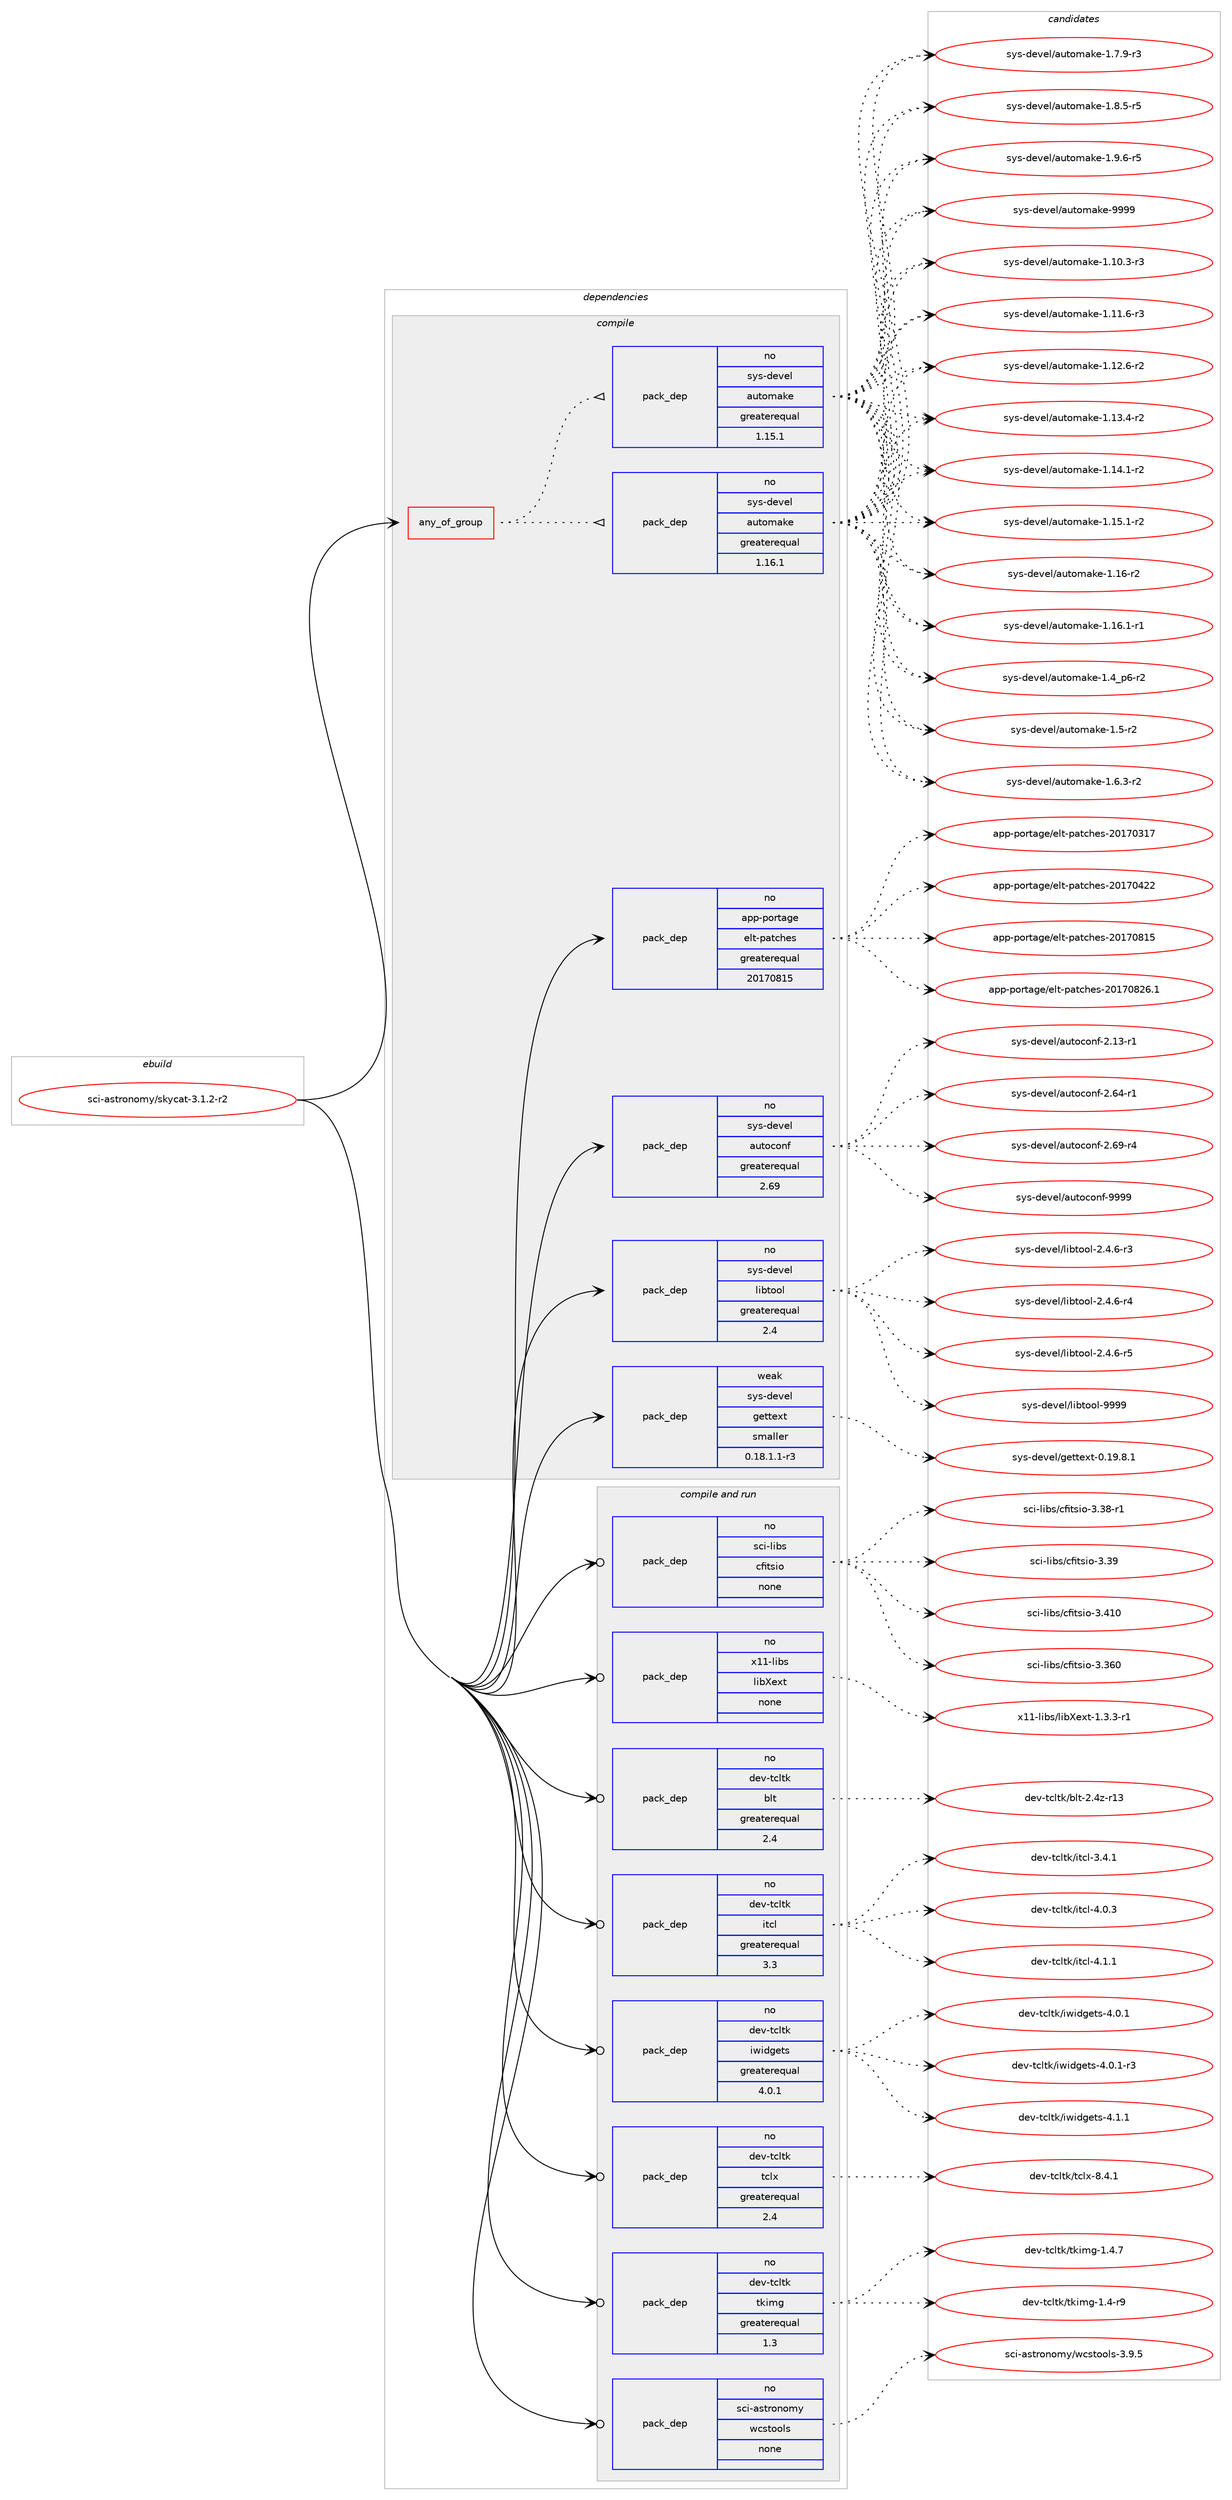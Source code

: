 digraph prolog {

# *************
# Graph options
# *************

newrank=true;
concentrate=true;
compound=true;
graph [rankdir=LR,fontname=Helvetica,fontsize=10,ranksep=1.5];#, ranksep=2.5, nodesep=0.2];
edge  [arrowhead=vee];
node  [fontname=Helvetica,fontsize=10];

# **********
# The ebuild
# **********

subgraph cluster_leftcol {
color=gray;
rank=same;
label=<<i>ebuild</i>>;
id [label="sci-astronomy/skycat-3.1.2-r2", color=red, width=4, href="../sci-astronomy/skycat-3.1.2-r2.svg"];
}

# ****************
# The dependencies
# ****************

subgraph cluster_midcol {
color=gray;
label=<<i>dependencies</i>>;
subgraph cluster_compile {
fillcolor="#eeeeee";
style=filled;
label=<<i>compile</i>>;
subgraph any26708 {
dependency1685482 [label=<<TABLE BORDER="0" CELLBORDER="1" CELLSPACING="0" CELLPADDING="4"><TR><TD CELLPADDING="10">any_of_group</TD></TR></TABLE>>, shape=none, color=red];subgraph pack1205978 {
dependency1685483 [label=<<TABLE BORDER="0" CELLBORDER="1" CELLSPACING="0" CELLPADDING="4" WIDTH="220"><TR><TD ROWSPAN="6" CELLPADDING="30">pack_dep</TD></TR><TR><TD WIDTH="110">no</TD></TR><TR><TD>sys-devel</TD></TR><TR><TD>automake</TD></TR><TR><TD>greaterequal</TD></TR><TR><TD>1.16.1</TD></TR></TABLE>>, shape=none, color=blue];
}
dependency1685482:e -> dependency1685483:w [weight=20,style="dotted",arrowhead="oinv"];
subgraph pack1205979 {
dependency1685484 [label=<<TABLE BORDER="0" CELLBORDER="1" CELLSPACING="0" CELLPADDING="4" WIDTH="220"><TR><TD ROWSPAN="6" CELLPADDING="30">pack_dep</TD></TR><TR><TD WIDTH="110">no</TD></TR><TR><TD>sys-devel</TD></TR><TR><TD>automake</TD></TR><TR><TD>greaterequal</TD></TR><TR><TD>1.15.1</TD></TR></TABLE>>, shape=none, color=blue];
}
dependency1685482:e -> dependency1685484:w [weight=20,style="dotted",arrowhead="oinv"];
}
id:e -> dependency1685482:w [weight=20,style="solid",arrowhead="vee"];
subgraph pack1205980 {
dependency1685485 [label=<<TABLE BORDER="0" CELLBORDER="1" CELLSPACING="0" CELLPADDING="4" WIDTH="220"><TR><TD ROWSPAN="6" CELLPADDING="30">pack_dep</TD></TR><TR><TD WIDTH="110">no</TD></TR><TR><TD>app-portage</TD></TR><TR><TD>elt-patches</TD></TR><TR><TD>greaterequal</TD></TR><TR><TD>20170815</TD></TR></TABLE>>, shape=none, color=blue];
}
id:e -> dependency1685485:w [weight=20,style="solid",arrowhead="vee"];
subgraph pack1205981 {
dependency1685486 [label=<<TABLE BORDER="0" CELLBORDER="1" CELLSPACING="0" CELLPADDING="4" WIDTH="220"><TR><TD ROWSPAN="6" CELLPADDING="30">pack_dep</TD></TR><TR><TD WIDTH="110">no</TD></TR><TR><TD>sys-devel</TD></TR><TR><TD>autoconf</TD></TR><TR><TD>greaterequal</TD></TR><TR><TD>2.69</TD></TR></TABLE>>, shape=none, color=blue];
}
id:e -> dependency1685486:w [weight=20,style="solid",arrowhead="vee"];
subgraph pack1205982 {
dependency1685487 [label=<<TABLE BORDER="0" CELLBORDER="1" CELLSPACING="0" CELLPADDING="4" WIDTH="220"><TR><TD ROWSPAN="6" CELLPADDING="30">pack_dep</TD></TR><TR><TD WIDTH="110">no</TD></TR><TR><TD>sys-devel</TD></TR><TR><TD>libtool</TD></TR><TR><TD>greaterequal</TD></TR><TR><TD>2.4</TD></TR></TABLE>>, shape=none, color=blue];
}
id:e -> dependency1685487:w [weight=20,style="solid",arrowhead="vee"];
subgraph pack1205983 {
dependency1685488 [label=<<TABLE BORDER="0" CELLBORDER="1" CELLSPACING="0" CELLPADDING="4" WIDTH="220"><TR><TD ROWSPAN="6" CELLPADDING="30">pack_dep</TD></TR><TR><TD WIDTH="110">weak</TD></TR><TR><TD>sys-devel</TD></TR><TR><TD>gettext</TD></TR><TR><TD>smaller</TD></TR><TR><TD>0.18.1.1-r3</TD></TR></TABLE>>, shape=none, color=blue];
}
id:e -> dependency1685488:w [weight=20,style="solid",arrowhead="vee"];
}
subgraph cluster_compileandrun {
fillcolor="#eeeeee";
style=filled;
label=<<i>compile and run</i>>;
subgraph pack1205984 {
dependency1685489 [label=<<TABLE BORDER="0" CELLBORDER="1" CELLSPACING="0" CELLPADDING="4" WIDTH="220"><TR><TD ROWSPAN="6" CELLPADDING="30">pack_dep</TD></TR><TR><TD WIDTH="110">no</TD></TR><TR><TD>dev-tcltk</TD></TR><TR><TD>blt</TD></TR><TR><TD>greaterequal</TD></TR><TR><TD>2.4</TD></TR></TABLE>>, shape=none, color=blue];
}
id:e -> dependency1685489:w [weight=20,style="solid",arrowhead="odotvee"];
subgraph pack1205985 {
dependency1685490 [label=<<TABLE BORDER="0" CELLBORDER="1" CELLSPACING="0" CELLPADDING="4" WIDTH="220"><TR><TD ROWSPAN="6" CELLPADDING="30">pack_dep</TD></TR><TR><TD WIDTH="110">no</TD></TR><TR><TD>dev-tcltk</TD></TR><TR><TD>itcl</TD></TR><TR><TD>greaterequal</TD></TR><TR><TD>3.3</TD></TR></TABLE>>, shape=none, color=blue];
}
id:e -> dependency1685490:w [weight=20,style="solid",arrowhead="odotvee"];
subgraph pack1205986 {
dependency1685491 [label=<<TABLE BORDER="0" CELLBORDER="1" CELLSPACING="0" CELLPADDING="4" WIDTH="220"><TR><TD ROWSPAN="6" CELLPADDING="30">pack_dep</TD></TR><TR><TD WIDTH="110">no</TD></TR><TR><TD>dev-tcltk</TD></TR><TR><TD>iwidgets</TD></TR><TR><TD>greaterequal</TD></TR><TR><TD>4.0.1</TD></TR></TABLE>>, shape=none, color=blue];
}
id:e -> dependency1685491:w [weight=20,style="solid",arrowhead="odotvee"];
subgraph pack1205987 {
dependency1685492 [label=<<TABLE BORDER="0" CELLBORDER="1" CELLSPACING="0" CELLPADDING="4" WIDTH="220"><TR><TD ROWSPAN="6" CELLPADDING="30">pack_dep</TD></TR><TR><TD WIDTH="110">no</TD></TR><TR><TD>dev-tcltk</TD></TR><TR><TD>tclx</TD></TR><TR><TD>greaterequal</TD></TR><TR><TD>2.4</TD></TR></TABLE>>, shape=none, color=blue];
}
id:e -> dependency1685492:w [weight=20,style="solid",arrowhead="odotvee"];
subgraph pack1205988 {
dependency1685493 [label=<<TABLE BORDER="0" CELLBORDER="1" CELLSPACING="0" CELLPADDING="4" WIDTH="220"><TR><TD ROWSPAN="6" CELLPADDING="30">pack_dep</TD></TR><TR><TD WIDTH="110">no</TD></TR><TR><TD>dev-tcltk</TD></TR><TR><TD>tkimg</TD></TR><TR><TD>greaterequal</TD></TR><TR><TD>1.3</TD></TR></TABLE>>, shape=none, color=blue];
}
id:e -> dependency1685493:w [weight=20,style="solid",arrowhead="odotvee"];
subgraph pack1205989 {
dependency1685494 [label=<<TABLE BORDER="0" CELLBORDER="1" CELLSPACING="0" CELLPADDING="4" WIDTH="220"><TR><TD ROWSPAN="6" CELLPADDING="30">pack_dep</TD></TR><TR><TD WIDTH="110">no</TD></TR><TR><TD>sci-astronomy</TD></TR><TR><TD>wcstools</TD></TR><TR><TD>none</TD></TR><TR><TD></TD></TR></TABLE>>, shape=none, color=blue];
}
id:e -> dependency1685494:w [weight=20,style="solid",arrowhead="odotvee"];
subgraph pack1205990 {
dependency1685495 [label=<<TABLE BORDER="0" CELLBORDER="1" CELLSPACING="0" CELLPADDING="4" WIDTH="220"><TR><TD ROWSPAN="6" CELLPADDING="30">pack_dep</TD></TR><TR><TD WIDTH="110">no</TD></TR><TR><TD>sci-libs</TD></TR><TR><TD>cfitsio</TD></TR><TR><TD>none</TD></TR><TR><TD></TD></TR></TABLE>>, shape=none, color=blue];
}
id:e -> dependency1685495:w [weight=20,style="solid",arrowhead="odotvee"];
subgraph pack1205991 {
dependency1685496 [label=<<TABLE BORDER="0" CELLBORDER="1" CELLSPACING="0" CELLPADDING="4" WIDTH="220"><TR><TD ROWSPAN="6" CELLPADDING="30">pack_dep</TD></TR><TR><TD WIDTH="110">no</TD></TR><TR><TD>x11-libs</TD></TR><TR><TD>libXext</TD></TR><TR><TD>none</TD></TR><TR><TD></TD></TR></TABLE>>, shape=none, color=blue];
}
id:e -> dependency1685496:w [weight=20,style="solid",arrowhead="odotvee"];
}
subgraph cluster_run {
fillcolor="#eeeeee";
style=filled;
label=<<i>run</i>>;
}
}

# **************
# The candidates
# **************

subgraph cluster_choices {
rank=same;
color=gray;
label=<<i>candidates</i>>;

subgraph choice1205978 {
color=black;
nodesep=1;
choice11512111545100101118101108479711711611110997107101454946494846514511451 [label="sys-devel/automake-1.10.3-r3", color=red, width=4,href="../sys-devel/automake-1.10.3-r3.svg"];
choice11512111545100101118101108479711711611110997107101454946494946544511451 [label="sys-devel/automake-1.11.6-r3", color=red, width=4,href="../sys-devel/automake-1.11.6-r3.svg"];
choice11512111545100101118101108479711711611110997107101454946495046544511450 [label="sys-devel/automake-1.12.6-r2", color=red, width=4,href="../sys-devel/automake-1.12.6-r2.svg"];
choice11512111545100101118101108479711711611110997107101454946495146524511450 [label="sys-devel/automake-1.13.4-r2", color=red, width=4,href="../sys-devel/automake-1.13.4-r2.svg"];
choice11512111545100101118101108479711711611110997107101454946495246494511450 [label="sys-devel/automake-1.14.1-r2", color=red, width=4,href="../sys-devel/automake-1.14.1-r2.svg"];
choice11512111545100101118101108479711711611110997107101454946495346494511450 [label="sys-devel/automake-1.15.1-r2", color=red, width=4,href="../sys-devel/automake-1.15.1-r2.svg"];
choice1151211154510010111810110847971171161111099710710145494649544511450 [label="sys-devel/automake-1.16-r2", color=red, width=4,href="../sys-devel/automake-1.16-r2.svg"];
choice11512111545100101118101108479711711611110997107101454946495446494511449 [label="sys-devel/automake-1.16.1-r1", color=red, width=4,href="../sys-devel/automake-1.16.1-r1.svg"];
choice115121115451001011181011084797117116111109971071014549465295112544511450 [label="sys-devel/automake-1.4_p6-r2", color=red, width=4,href="../sys-devel/automake-1.4_p6-r2.svg"];
choice11512111545100101118101108479711711611110997107101454946534511450 [label="sys-devel/automake-1.5-r2", color=red, width=4,href="../sys-devel/automake-1.5-r2.svg"];
choice115121115451001011181011084797117116111109971071014549465446514511450 [label="sys-devel/automake-1.6.3-r2", color=red, width=4,href="../sys-devel/automake-1.6.3-r2.svg"];
choice115121115451001011181011084797117116111109971071014549465546574511451 [label="sys-devel/automake-1.7.9-r3", color=red, width=4,href="../sys-devel/automake-1.7.9-r3.svg"];
choice115121115451001011181011084797117116111109971071014549465646534511453 [label="sys-devel/automake-1.8.5-r5", color=red, width=4,href="../sys-devel/automake-1.8.5-r5.svg"];
choice115121115451001011181011084797117116111109971071014549465746544511453 [label="sys-devel/automake-1.9.6-r5", color=red, width=4,href="../sys-devel/automake-1.9.6-r5.svg"];
choice115121115451001011181011084797117116111109971071014557575757 [label="sys-devel/automake-9999", color=red, width=4,href="../sys-devel/automake-9999.svg"];
dependency1685483:e -> choice11512111545100101118101108479711711611110997107101454946494846514511451:w [style=dotted,weight="100"];
dependency1685483:e -> choice11512111545100101118101108479711711611110997107101454946494946544511451:w [style=dotted,weight="100"];
dependency1685483:e -> choice11512111545100101118101108479711711611110997107101454946495046544511450:w [style=dotted,weight="100"];
dependency1685483:e -> choice11512111545100101118101108479711711611110997107101454946495146524511450:w [style=dotted,weight="100"];
dependency1685483:e -> choice11512111545100101118101108479711711611110997107101454946495246494511450:w [style=dotted,weight="100"];
dependency1685483:e -> choice11512111545100101118101108479711711611110997107101454946495346494511450:w [style=dotted,weight="100"];
dependency1685483:e -> choice1151211154510010111810110847971171161111099710710145494649544511450:w [style=dotted,weight="100"];
dependency1685483:e -> choice11512111545100101118101108479711711611110997107101454946495446494511449:w [style=dotted,weight="100"];
dependency1685483:e -> choice115121115451001011181011084797117116111109971071014549465295112544511450:w [style=dotted,weight="100"];
dependency1685483:e -> choice11512111545100101118101108479711711611110997107101454946534511450:w [style=dotted,weight="100"];
dependency1685483:e -> choice115121115451001011181011084797117116111109971071014549465446514511450:w [style=dotted,weight="100"];
dependency1685483:e -> choice115121115451001011181011084797117116111109971071014549465546574511451:w [style=dotted,weight="100"];
dependency1685483:e -> choice115121115451001011181011084797117116111109971071014549465646534511453:w [style=dotted,weight="100"];
dependency1685483:e -> choice115121115451001011181011084797117116111109971071014549465746544511453:w [style=dotted,weight="100"];
dependency1685483:e -> choice115121115451001011181011084797117116111109971071014557575757:w [style=dotted,weight="100"];
}
subgraph choice1205979 {
color=black;
nodesep=1;
choice11512111545100101118101108479711711611110997107101454946494846514511451 [label="sys-devel/automake-1.10.3-r3", color=red, width=4,href="../sys-devel/automake-1.10.3-r3.svg"];
choice11512111545100101118101108479711711611110997107101454946494946544511451 [label="sys-devel/automake-1.11.6-r3", color=red, width=4,href="../sys-devel/automake-1.11.6-r3.svg"];
choice11512111545100101118101108479711711611110997107101454946495046544511450 [label="sys-devel/automake-1.12.6-r2", color=red, width=4,href="../sys-devel/automake-1.12.6-r2.svg"];
choice11512111545100101118101108479711711611110997107101454946495146524511450 [label="sys-devel/automake-1.13.4-r2", color=red, width=4,href="../sys-devel/automake-1.13.4-r2.svg"];
choice11512111545100101118101108479711711611110997107101454946495246494511450 [label="sys-devel/automake-1.14.1-r2", color=red, width=4,href="../sys-devel/automake-1.14.1-r2.svg"];
choice11512111545100101118101108479711711611110997107101454946495346494511450 [label="sys-devel/automake-1.15.1-r2", color=red, width=4,href="../sys-devel/automake-1.15.1-r2.svg"];
choice1151211154510010111810110847971171161111099710710145494649544511450 [label="sys-devel/automake-1.16-r2", color=red, width=4,href="../sys-devel/automake-1.16-r2.svg"];
choice11512111545100101118101108479711711611110997107101454946495446494511449 [label="sys-devel/automake-1.16.1-r1", color=red, width=4,href="../sys-devel/automake-1.16.1-r1.svg"];
choice115121115451001011181011084797117116111109971071014549465295112544511450 [label="sys-devel/automake-1.4_p6-r2", color=red, width=4,href="../sys-devel/automake-1.4_p6-r2.svg"];
choice11512111545100101118101108479711711611110997107101454946534511450 [label="sys-devel/automake-1.5-r2", color=red, width=4,href="../sys-devel/automake-1.5-r2.svg"];
choice115121115451001011181011084797117116111109971071014549465446514511450 [label="sys-devel/automake-1.6.3-r2", color=red, width=4,href="../sys-devel/automake-1.6.3-r2.svg"];
choice115121115451001011181011084797117116111109971071014549465546574511451 [label="sys-devel/automake-1.7.9-r3", color=red, width=4,href="../sys-devel/automake-1.7.9-r3.svg"];
choice115121115451001011181011084797117116111109971071014549465646534511453 [label="sys-devel/automake-1.8.5-r5", color=red, width=4,href="../sys-devel/automake-1.8.5-r5.svg"];
choice115121115451001011181011084797117116111109971071014549465746544511453 [label="sys-devel/automake-1.9.6-r5", color=red, width=4,href="../sys-devel/automake-1.9.6-r5.svg"];
choice115121115451001011181011084797117116111109971071014557575757 [label="sys-devel/automake-9999", color=red, width=4,href="../sys-devel/automake-9999.svg"];
dependency1685484:e -> choice11512111545100101118101108479711711611110997107101454946494846514511451:w [style=dotted,weight="100"];
dependency1685484:e -> choice11512111545100101118101108479711711611110997107101454946494946544511451:w [style=dotted,weight="100"];
dependency1685484:e -> choice11512111545100101118101108479711711611110997107101454946495046544511450:w [style=dotted,weight="100"];
dependency1685484:e -> choice11512111545100101118101108479711711611110997107101454946495146524511450:w [style=dotted,weight="100"];
dependency1685484:e -> choice11512111545100101118101108479711711611110997107101454946495246494511450:w [style=dotted,weight="100"];
dependency1685484:e -> choice11512111545100101118101108479711711611110997107101454946495346494511450:w [style=dotted,weight="100"];
dependency1685484:e -> choice1151211154510010111810110847971171161111099710710145494649544511450:w [style=dotted,weight="100"];
dependency1685484:e -> choice11512111545100101118101108479711711611110997107101454946495446494511449:w [style=dotted,weight="100"];
dependency1685484:e -> choice115121115451001011181011084797117116111109971071014549465295112544511450:w [style=dotted,weight="100"];
dependency1685484:e -> choice11512111545100101118101108479711711611110997107101454946534511450:w [style=dotted,weight="100"];
dependency1685484:e -> choice115121115451001011181011084797117116111109971071014549465446514511450:w [style=dotted,weight="100"];
dependency1685484:e -> choice115121115451001011181011084797117116111109971071014549465546574511451:w [style=dotted,weight="100"];
dependency1685484:e -> choice115121115451001011181011084797117116111109971071014549465646534511453:w [style=dotted,weight="100"];
dependency1685484:e -> choice115121115451001011181011084797117116111109971071014549465746544511453:w [style=dotted,weight="100"];
dependency1685484:e -> choice115121115451001011181011084797117116111109971071014557575757:w [style=dotted,weight="100"];
}
subgraph choice1205980 {
color=black;
nodesep=1;
choice97112112451121111141169710310147101108116451129711699104101115455048495548514955 [label="app-portage/elt-patches-20170317", color=red, width=4,href="../app-portage/elt-patches-20170317.svg"];
choice97112112451121111141169710310147101108116451129711699104101115455048495548525050 [label="app-portage/elt-patches-20170422", color=red, width=4,href="../app-portage/elt-patches-20170422.svg"];
choice97112112451121111141169710310147101108116451129711699104101115455048495548564953 [label="app-portage/elt-patches-20170815", color=red, width=4,href="../app-portage/elt-patches-20170815.svg"];
choice971121124511211111411697103101471011081164511297116991041011154550484955485650544649 [label="app-portage/elt-patches-20170826.1", color=red, width=4,href="../app-portage/elt-patches-20170826.1.svg"];
dependency1685485:e -> choice97112112451121111141169710310147101108116451129711699104101115455048495548514955:w [style=dotted,weight="100"];
dependency1685485:e -> choice97112112451121111141169710310147101108116451129711699104101115455048495548525050:w [style=dotted,weight="100"];
dependency1685485:e -> choice97112112451121111141169710310147101108116451129711699104101115455048495548564953:w [style=dotted,weight="100"];
dependency1685485:e -> choice971121124511211111411697103101471011081164511297116991041011154550484955485650544649:w [style=dotted,weight="100"];
}
subgraph choice1205981 {
color=black;
nodesep=1;
choice1151211154510010111810110847971171161119911111010245504649514511449 [label="sys-devel/autoconf-2.13-r1", color=red, width=4,href="../sys-devel/autoconf-2.13-r1.svg"];
choice1151211154510010111810110847971171161119911111010245504654524511449 [label="sys-devel/autoconf-2.64-r1", color=red, width=4,href="../sys-devel/autoconf-2.64-r1.svg"];
choice1151211154510010111810110847971171161119911111010245504654574511452 [label="sys-devel/autoconf-2.69-r4", color=red, width=4,href="../sys-devel/autoconf-2.69-r4.svg"];
choice115121115451001011181011084797117116111991111101024557575757 [label="sys-devel/autoconf-9999", color=red, width=4,href="../sys-devel/autoconf-9999.svg"];
dependency1685486:e -> choice1151211154510010111810110847971171161119911111010245504649514511449:w [style=dotted,weight="100"];
dependency1685486:e -> choice1151211154510010111810110847971171161119911111010245504654524511449:w [style=dotted,weight="100"];
dependency1685486:e -> choice1151211154510010111810110847971171161119911111010245504654574511452:w [style=dotted,weight="100"];
dependency1685486:e -> choice115121115451001011181011084797117116111991111101024557575757:w [style=dotted,weight="100"];
}
subgraph choice1205982 {
color=black;
nodesep=1;
choice1151211154510010111810110847108105981161111111084550465246544511451 [label="sys-devel/libtool-2.4.6-r3", color=red, width=4,href="../sys-devel/libtool-2.4.6-r3.svg"];
choice1151211154510010111810110847108105981161111111084550465246544511452 [label="sys-devel/libtool-2.4.6-r4", color=red, width=4,href="../sys-devel/libtool-2.4.6-r4.svg"];
choice1151211154510010111810110847108105981161111111084550465246544511453 [label="sys-devel/libtool-2.4.6-r5", color=red, width=4,href="../sys-devel/libtool-2.4.6-r5.svg"];
choice1151211154510010111810110847108105981161111111084557575757 [label="sys-devel/libtool-9999", color=red, width=4,href="../sys-devel/libtool-9999.svg"];
dependency1685487:e -> choice1151211154510010111810110847108105981161111111084550465246544511451:w [style=dotted,weight="100"];
dependency1685487:e -> choice1151211154510010111810110847108105981161111111084550465246544511452:w [style=dotted,weight="100"];
dependency1685487:e -> choice1151211154510010111810110847108105981161111111084550465246544511453:w [style=dotted,weight="100"];
dependency1685487:e -> choice1151211154510010111810110847108105981161111111084557575757:w [style=dotted,weight="100"];
}
subgraph choice1205983 {
color=black;
nodesep=1;
choice1151211154510010111810110847103101116116101120116454846495746564649 [label="sys-devel/gettext-0.19.8.1", color=red, width=4,href="../sys-devel/gettext-0.19.8.1.svg"];
dependency1685488:e -> choice1151211154510010111810110847103101116116101120116454846495746564649:w [style=dotted,weight="100"];
}
subgraph choice1205984 {
color=black;
nodesep=1;
choice1001011184511699108116107479810811645504652122451144951 [label="dev-tcltk/blt-2.4z-r13", color=red, width=4,href="../dev-tcltk/blt-2.4z-r13.svg"];
dependency1685489:e -> choice1001011184511699108116107479810811645504652122451144951:w [style=dotted,weight="100"];
}
subgraph choice1205985 {
color=black;
nodesep=1;
choice10010111845116991081161074710511699108455146524649 [label="dev-tcltk/itcl-3.4.1", color=red, width=4,href="../dev-tcltk/itcl-3.4.1.svg"];
choice10010111845116991081161074710511699108455246484651 [label="dev-tcltk/itcl-4.0.3", color=red, width=4,href="../dev-tcltk/itcl-4.0.3.svg"];
choice10010111845116991081161074710511699108455246494649 [label="dev-tcltk/itcl-4.1.1", color=red, width=4,href="../dev-tcltk/itcl-4.1.1.svg"];
dependency1685490:e -> choice10010111845116991081161074710511699108455146524649:w [style=dotted,weight="100"];
dependency1685490:e -> choice10010111845116991081161074710511699108455246484651:w [style=dotted,weight="100"];
dependency1685490:e -> choice10010111845116991081161074710511699108455246494649:w [style=dotted,weight="100"];
}
subgraph choice1205986 {
color=black;
nodesep=1;
choice100101118451169910811610747105119105100103101116115455246484649 [label="dev-tcltk/iwidgets-4.0.1", color=red, width=4,href="../dev-tcltk/iwidgets-4.0.1.svg"];
choice1001011184511699108116107471051191051001031011161154552464846494511451 [label="dev-tcltk/iwidgets-4.0.1-r3", color=red, width=4,href="../dev-tcltk/iwidgets-4.0.1-r3.svg"];
choice100101118451169910811610747105119105100103101116115455246494649 [label="dev-tcltk/iwidgets-4.1.1", color=red, width=4,href="../dev-tcltk/iwidgets-4.1.1.svg"];
dependency1685491:e -> choice100101118451169910811610747105119105100103101116115455246484649:w [style=dotted,weight="100"];
dependency1685491:e -> choice1001011184511699108116107471051191051001031011161154552464846494511451:w [style=dotted,weight="100"];
dependency1685491:e -> choice100101118451169910811610747105119105100103101116115455246494649:w [style=dotted,weight="100"];
}
subgraph choice1205987 {
color=black;
nodesep=1;
choice10010111845116991081161074711699108120455646524649 [label="dev-tcltk/tclx-8.4.1", color=red, width=4,href="../dev-tcltk/tclx-8.4.1.svg"];
dependency1685492:e -> choice10010111845116991081161074711699108120455646524649:w [style=dotted,weight="100"];
}
subgraph choice1205988 {
color=black;
nodesep=1;
choice100101118451169910811610747116107105109103454946524511457 [label="dev-tcltk/tkimg-1.4-r9", color=red, width=4,href="../dev-tcltk/tkimg-1.4-r9.svg"];
choice100101118451169910811610747116107105109103454946524655 [label="dev-tcltk/tkimg-1.4.7", color=red, width=4,href="../dev-tcltk/tkimg-1.4.7.svg"];
dependency1685493:e -> choice100101118451169910811610747116107105109103454946524511457:w [style=dotted,weight="100"];
dependency1685493:e -> choice100101118451169910811610747116107105109103454946524655:w [style=dotted,weight="100"];
}
subgraph choice1205989 {
color=black;
nodesep=1;
choice1159910545971151161141111101111091214711999115116111111108115455146574653 [label="sci-astronomy/wcstools-3.9.5", color=red, width=4,href="../sci-astronomy/wcstools-3.9.5.svg"];
dependency1685494:e -> choice1159910545971151161141111101111091214711999115116111111108115455146574653:w [style=dotted,weight="100"];
}
subgraph choice1205990 {
color=black;
nodesep=1;
choice1159910545108105981154799102105116115105111455146515448 [label="sci-libs/cfitsio-3.360", color=red, width=4,href="../sci-libs/cfitsio-3.360.svg"];
choice115991054510810598115479910210511611510511145514651564511449 [label="sci-libs/cfitsio-3.38-r1", color=red, width=4,href="../sci-libs/cfitsio-3.38-r1.svg"];
choice11599105451081059811547991021051161151051114551465157 [label="sci-libs/cfitsio-3.39", color=red, width=4,href="../sci-libs/cfitsio-3.39.svg"];
choice1159910545108105981154799102105116115105111455146524948 [label="sci-libs/cfitsio-3.410", color=red, width=4,href="../sci-libs/cfitsio-3.410.svg"];
dependency1685495:e -> choice1159910545108105981154799102105116115105111455146515448:w [style=dotted,weight="100"];
dependency1685495:e -> choice115991054510810598115479910210511611510511145514651564511449:w [style=dotted,weight="100"];
dependency1685495:e -> choice11599105451081059811547991021051161151051114551465157:w [style=dotted,weight="100"];
dependency1685495:e -> choice1159910545108105981154799102105116115105111455146524948:w [style=dotted,weight="100"];
}
subgraph choice1205991 {
color=black;
nodesep=1;
choice120494945108105981154710810598881011201164549465146514511449 [label="x11-libs/libXext-1.3.3-r1", color=red, width=4,href="../x11-libs/libXext-1.3.3-r1.svg"];
dependency1685496:e -> choice120494945108105981154710810598881011201164549465146514511449:w [style=dotted,weight="100"];
}
}

}
